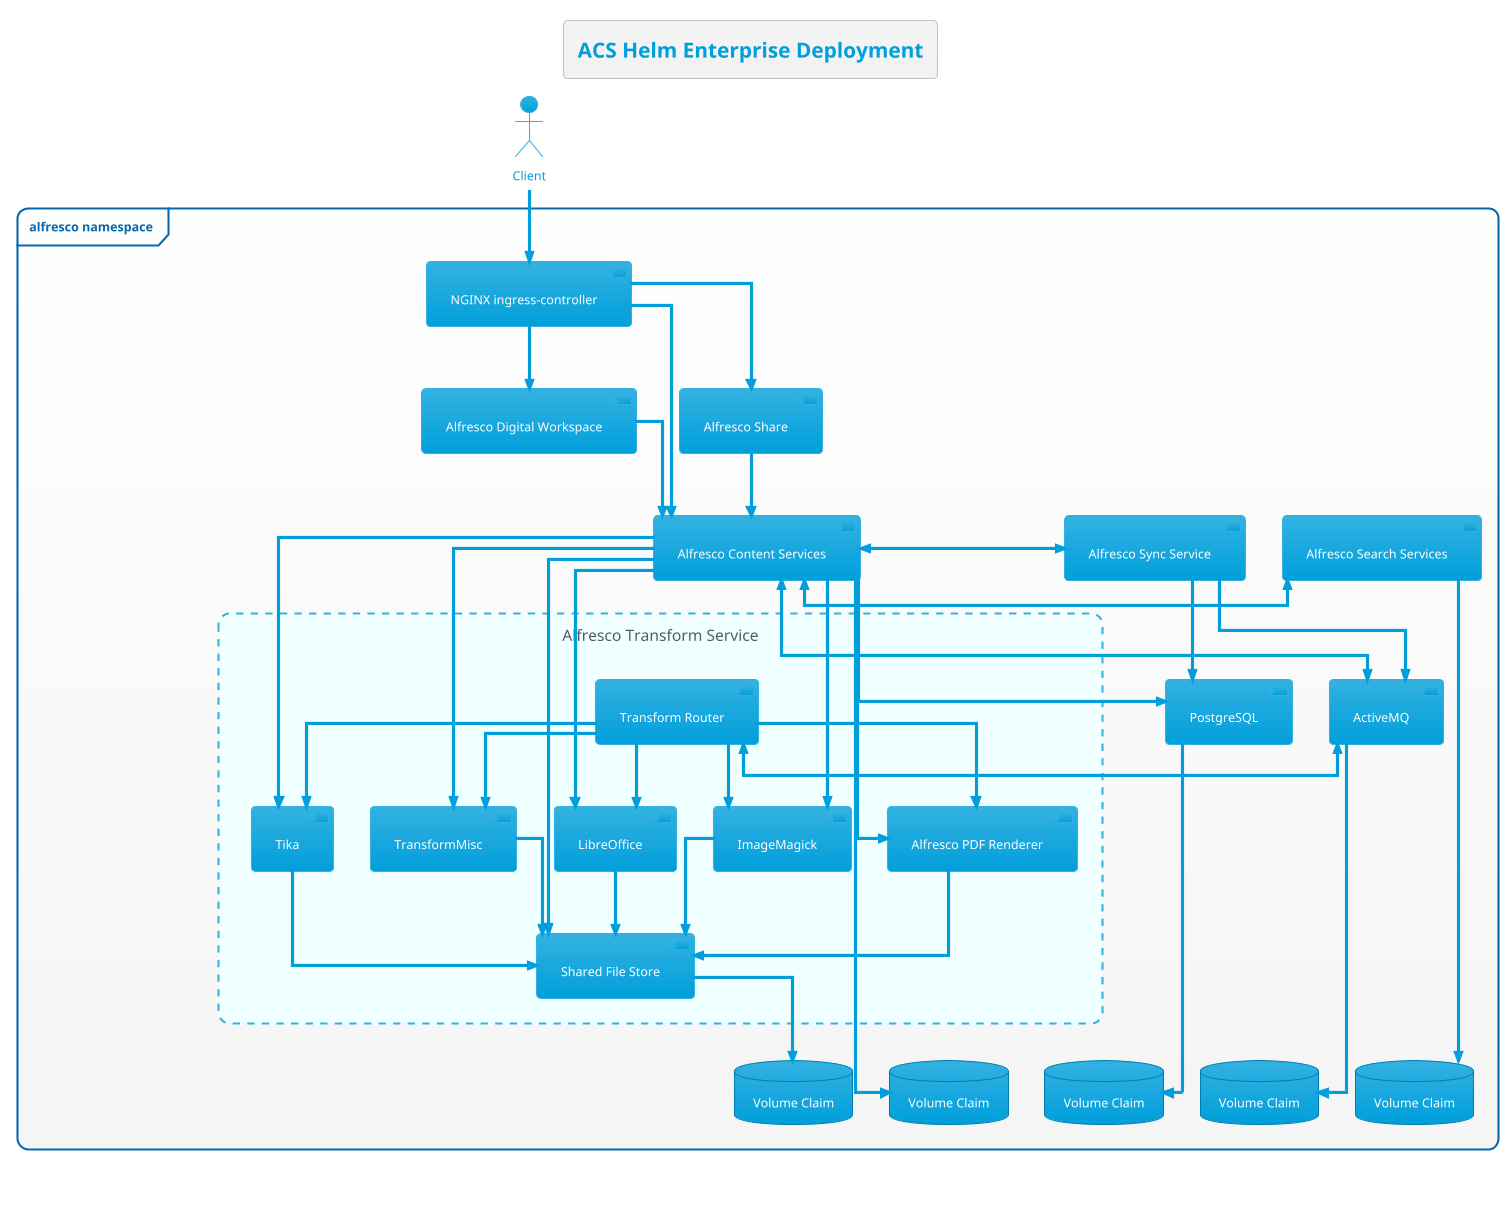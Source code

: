 @startuml
!theme bluegray
Title: ACS Helm Enterprise Deployment

skinparam componentStyle uml2
skinparam linetype ortho
skinparam rectangle {
    BorderStyle dashed
    FontSize 15
    FontStyle none
    BackgroundColor Azure
}

actor Client

frame "alfresco namespace" {
    component "NGINX ingress-controller" as nginx
    component "Alfresco Digital Workspace" as adw
    together {
        component "Alfresco Share" as share
        component "Alfresco Content Services" as acs
    }
    component "Alfresco Search Services" as ass
    component "Alfresco Sync Service" as sync
    component "PostgreSQL" as psql
    component "ActiveMQ" as amq
    together {
        database "Volume Claim" as vc1
        database "Volume Claim" as vc2
        database "Volume Claim" as vc3
        database "Volume Claim" as vc4
        database "Volume Claim" as vc5
    }
    rectangle "Alfresco Transform Service" as ats {
        component "Transform Router" as tr
        component "Shared File Store" as sfs
        component "Alfresco PDF Renderer" as pdfr
        component "LibreOffice" as libr
        component "ImageMagick" as img
        component "Tika" as tika
        component "TransformMisc" as misc
    }
}

acs -[hidden]- ats

Client -->> nginx

nginx -->> acs
nginx -->> share
nginx -->> adw

acs -->> vc1
ass -->> vc2
psql -->> vc3
sfs -->> vc4
amq -->> vc5

acs -->> psql
acs -->> pdfr
acs -->> libr
acs -->> img
acs -->> tika
acs -->> misc
acs -->> sfs
acs <<-->> amq
tr -->> pdfr
tr -->> libr
tr -->> img
tr -->> tika
tr -->> misc
tr <<-up->> amq
pdfr -->> sfs
libr -->> sfs
img -->> sfs
tika -->> sfs
misc -->> sfs
share -->> acs
adw -->> acs

sync <<->> acs
acs <<->> ass
sync -->> psql
sync -->> amq

center footer Copyright 2021 Alfresco Software Inc

@enduml
